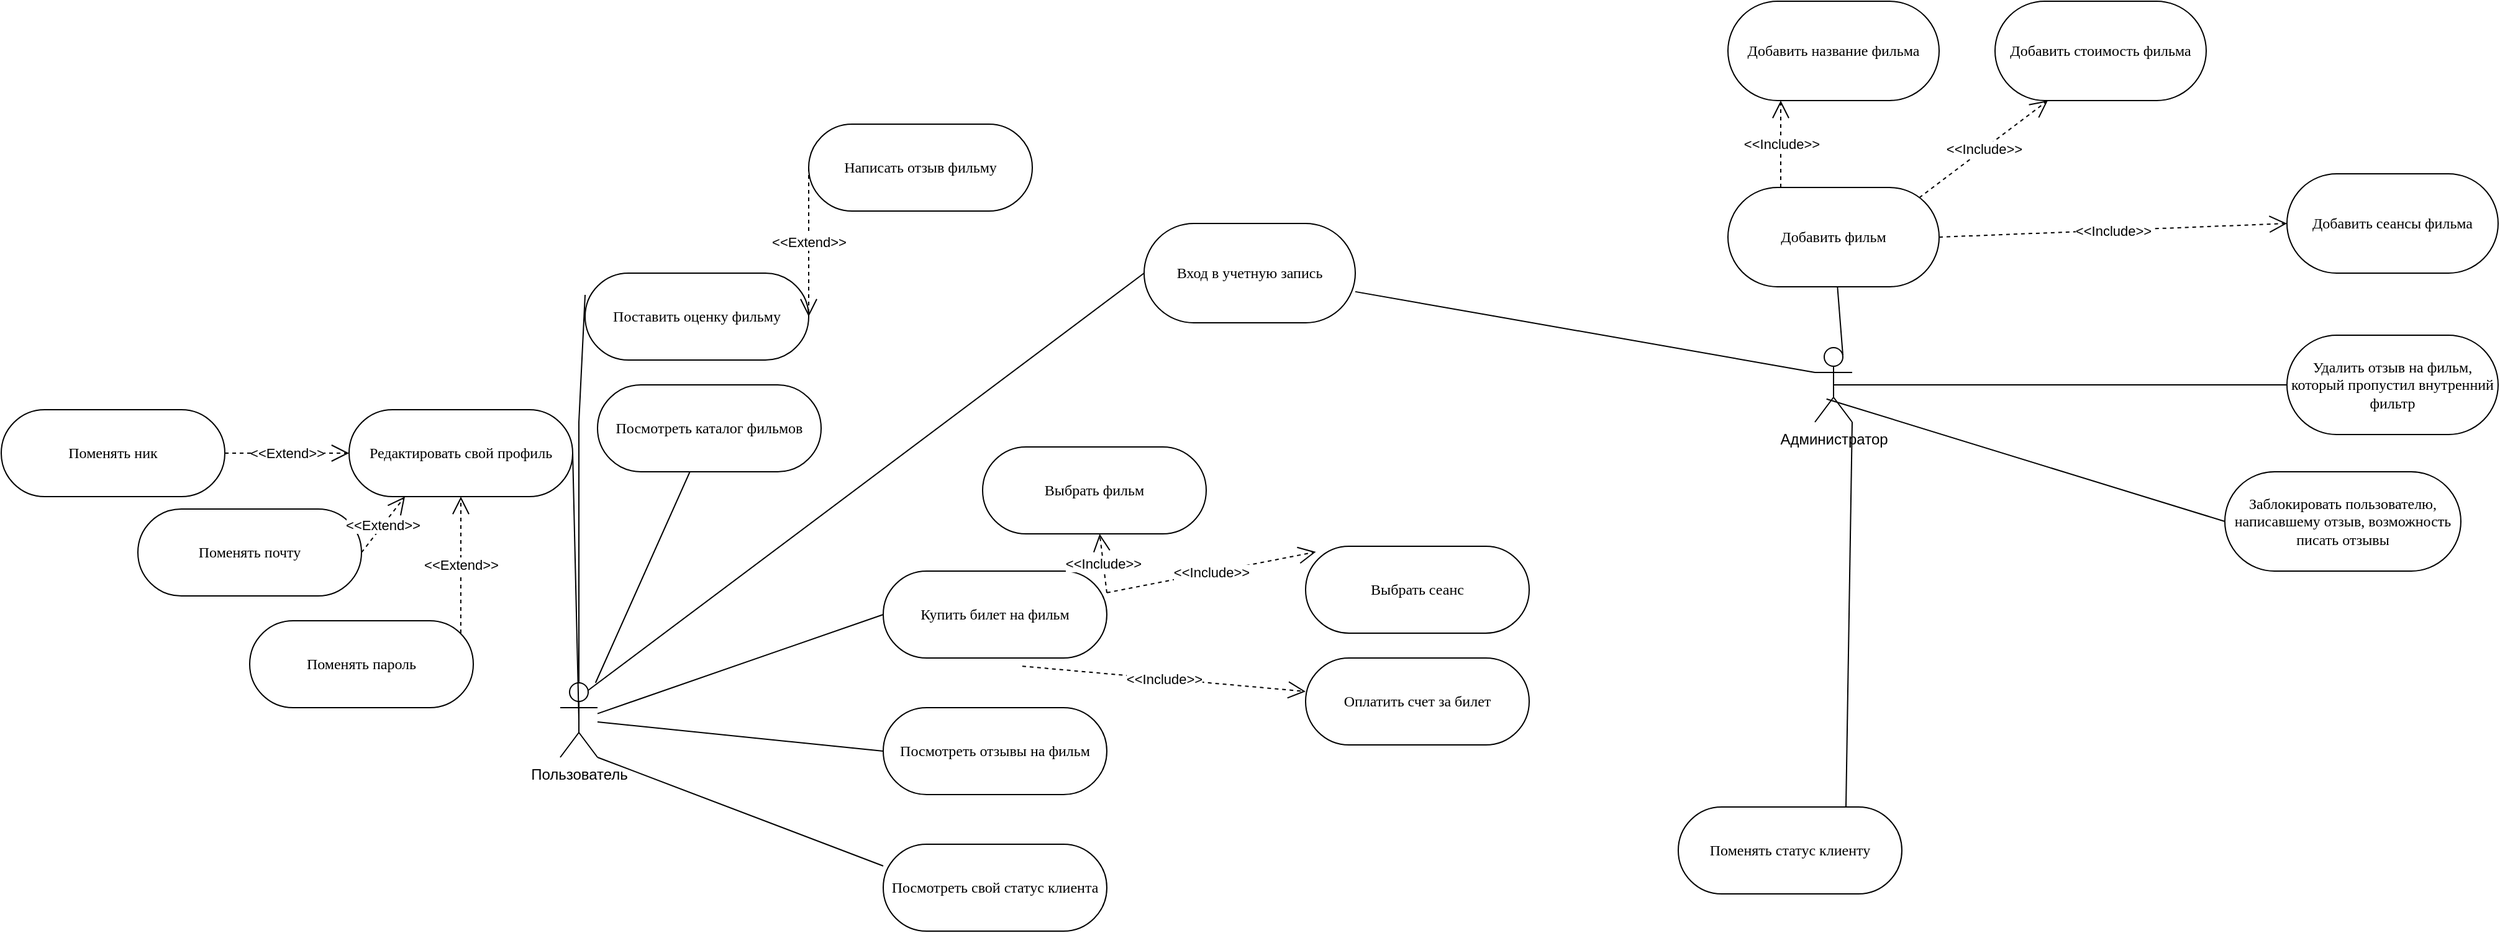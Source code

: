 <mxfile version="24.0.5" type="device">
  <diagram name="Page-1" id="0783ab3e-0a74-02c8-0abd-f7b4e66b4bec">
    <mxGraphModel dx="3612" dy="-204" grid="1" gridSize="10" guides="1" tooltips="1" connect="1" arrows="1" fold="1" page="1" pageScale="1" pageWidth="850" pageHeight="1100" background="none" math="0" shadow="0">
      <root>
        <mxCell id="0" />
        <mxCell id="1" parent="0" />
        <mxCell id="gXNQpkiOnZ2-3wOrajNW-1" value="Пользователь" style="shape=umlActor;verticalLabelPosition=bottom;verticalAlign=top;html=1;" parent="1" vertex="1">
          <mxGeometry x="-730" y="1710" width="30" height="60" as="geometry" />
        </mxCell>
        <mxCell id="gXNQpkiOnZ2-3wOrajNW-6" value="Вход в учетную запись" style="rounded=1;whiteSpace=wrap;html=1;shadow=0;comic=0;labelBackgroundColor=none;strokeWidth=1;fontFamily=Verdana;fontSize=12;align=center;arcSize=50;" parent="1" vertex="1">
          <mxGeometry x="-260" y="1340" width="170" height="80" as="geometry" />
        </mxCell>
        <mxCell id="gXNQpkiOnZ2-3wOrajNW-11" value="Поставить оценку фильму" style="rounded=1;whiteSpace=wrap;html=1;shadow=0;comic=0;labelBackgroundColor=none;strokeWidth=1;fontFamily=Verdana;fontSize=12;align=center;arcSize=50;" parent="1" vertex="1">
          <mxGeometry x="-710" y="1380" width="180" height="70" as="geometry" />
        </mxCell>
        <mxCell id="gXNQpkiOnZ2-3wOrajNW-12" value="Написать отзыв фильму" style="rounded=1;whiteSpace=wrap;html=1;shadow=0;comic=0;labelBackgroundColor=none;strokeWidth=1;fontFamily=Verdana;fontSize=12;align=center;arcSize=50;" parent="1" vertex="1">
          <mxGeometry x="-530" y="1260" width="180" height="70" as="geometry" />
        </mxCell>
        <mxCell id="gXNQpkiOnZ2-3wOrajNW-15" value="&amp;lt;&amp;lt;Extend&amp;gt;&amp;gt;" style="endArrow=open;endSize=12;dashed=1;html=1;rounded=0;exitX=0;exitY=0.5;exitDx=0;exitDy=0;entryX=1;entryY=0.5;entryDx=0;entryDy=0;" parent="1" source="gXNQpkiOnZ2-3wOrajNW-12" target="gXNQpkiOnZ2-3wOrajNW-11" edge="1">
          <mxGeometry width="160" relative="1" as="geometry">
            <mxPoint x="190" y="1450" as="sourcePoint" />
            <mxPoint x="260" y="1590" as="targetPoint" />
          </mxGeometry>
        </mxCell>
        <mxCell id="gXNQpkiOnZ2-3wOrajNW-18" value="" style="endArrow=none;html=1;rounded=0;entryX=0;entryY=0.25;entryDx=0;entryDy=0;" parent="1" source="gXNQpkiOnZ2-3wOrajNW-1" target="gXNQpkiOnZ2-3wOrajNW-11" edge="1">
          <mxGeometry width="50" height="50" relative="1" as="geometry">
            <mxPoint x="420" y="1490" as="sourcePoint" />
            <mxPoint x="470" y="1440" as="targetPoint" />
            <Array as="points">
              <mxPoint x="-715" y="1500" />
            </Array>
          </mxGeometry>
        </mxCell>
        <mxCell id="gXNQpkiOnZ2-3wOrajNW-19" value="" style="endArrow=none;html=1;rounded=0;exitX=0.75;exitY=0.1;exitDx=0;exitDy=0;exitPerimeter=0;entryX=0;entryY=0.5;entryDx=0;entryDy=0;" parent="1" source="gXNQpkiOnZ2-3wOrajNW-1" target="gXNQpkiOnZ2-3wOrajNW-6" edge="1">
          <mxGeometry width="50" height="50" relative="1" as="geometry">
            <mxPoint x="-130" y="1270" as="sourcePoint" />
            <mxPoint x="-250" y="1393" as="targetPoint" />
          </mxGeometry>
        </mxCell>
        <mxCell id="gXNQpkiOnZ2-3wOrajNW-23" value="Купить билет на фильм" style="rounded=1;whiteSpace=wrap;html=1;shadow=0;comic=0;labelBackgroundColor=none;strokeWidth=1;fontFamily=Verdana;fontSize=12;align=center;arcSize=50;" parent="1" vertex="1">
          <mxGeometry x="-470" y="1620" width="180" height="70" as="geometry" />
        </mxCell>
        <mxCell id="gXNQpkiOnZ2-3wOrajNW-24" value="Выбрать фильм" style="rounded=1;whiteSpace=wrap;html=1;shadow=0;comic=0;labelBackgroundColor=none;strokeWidth=1;fontFamily=Verdana;fontSize=12;align=center;arcSize=50;" parent="1" vertex="1">
          <mxGeometry x="-390" y="1520" width="180" height="70" as="geometry" />
        </mxCell>
        <mxCell id="gXNQpkiOnZ2-3wOrajNW-25" value="Выбрать сеанс" style="rounded=1;whiteSpace=wrap;html=1;shadow=0;comic=0;labelBackgroundColor=none;strokeWidth=1;fontFamily=Verdana;fontSize=12;align=center;arcSize=50;" parent="1" vertex="1">
          <mxGeometry x="-130" y="1600" width="180" height="70" as="geometry" />
        </mxCell>
        <mxCell id="gXNQpkiOnZ2-3wOrajNW-26" value="&amp;lt;&amp;lt;Include&amp;gt;&amp;gt;" style="endArrow=open;endSize=12;dashed=1;html=1;rounded=0;exitX=1;exitY=0.25;exitDx=0;exitDy=0;" parent="1" source="gXNQpkiOnZ2-3wOrajNW-23" target="gXNQpkiOnZ2-3wOrajNW-24" edge="1">
          <mxGeometry width="160" relative="1" as="geometry">
            <mxPoint x="150" y="1245" as="sourcePoint" />
            <mxPoint x="320" y="1250" as="targetPoint" />
          </mxGeometry>
        </mxCell>
        <mxCell id="gXNQpkiOnZ2-3wOrajNW-27" value="&amp;lt;&amp;lt;Include&amp;gt;&amp;gt;" style="endArrow=open;endSize=12;dashed=1;html=1;rounded=0;entryX=0.046;entryY=0.065;entryDx=0;entryDy=0;entryPerimeter=0;" parent="1" source="gXNQpkiOnZ2-3wOrajNW-23" target="gXNQpkiOnZ2-3wOrajNW-25" edge="1">
          <mxGeometry width="160" relative="1" as="geometry">
            <mxPoint x="130" y="1548" as="sourcePoint" />
            <mxPoint x="170" y="1559" as="targetPoint" />
            <Array as="points" />
          </mxGeometry>
        </mxCell>
        <mxCell id="gXNQpkiOnZ2-3wOrajNW-28" value="Оплатить счет за билет" style="rounded=1;whiteSpace=wrap;html=1;shadow=0;comic=0;labelBackgroundColor=none;strokeWidth=1;fontFamily=Verdana;fontSize=12;align=center;arcSize=50;" parent="1" vertex="1">
          <mxGeometry x="-130" y="1690" width="180" height="70" as="geometry" />
        </mxCell>
        <mxCell id="gXNQpkiOnZ2-3wOrajNW-29" value="&amp;lt;&amp;lt;Include&amp;gt;&amp;gt;" style="endArrow=open;endSize=12;dashed=1;html=1;rounded=0;exitX=0.622;exitY=1.094;exitDx=0;exitDy=0;exitPerimeter=0;" parent="1" source="gXNQpkiOnZ2-3wOrajNW-23" target="gXNQpkiOnZ2-3wOrajNW-28" edge="1">
          <mxGeometry width="160" relative="1" as="geometry">
            <mxPoint x="84" y="1600" as="sourcePoint" />
            <mxPoint x="178" y="1675" as="targetPoint" />
            <Array as="points" />
          </mxGeometry>
        </mxCell>
        <mxCell id="gXNQpkiOnZ2-3wOrajNW-30" value="" style="endArrow=none;html=1;rounded=0;entryX=0;entryY=0.5;entryDx=0;entryDy=0;" parent="1" source="gXNQpkiOnZ2-3wOrajNW-1" target="gXNQpkiOnZ2-3wOrajNW-23" edge="1">
          <mxGeometry width="50" height="50" relative="1" as="geometry">
            <mxPoint x="-120" y="1292" as="sourcePoint" />
            <mxPoint x="10" y="1388" as="targetPoint" />
          </mxGeometry>
        </mxCell>
        <mxCell id="gXNQpkiOnZ2-3wOrajNW-31" value="Посмотреть каталог фильмов" style="rounded=1;whiteSpace=wrap;html=1;shadow=0;comic=0;labelBackgroundColor=none;strokeWidth=1;fontFamily=Verdana;fontSize=12;align=center;arcSize=50;" parent="1" vertex="1">
          <mxGeometry x="-700" y="1470" width="180" height="70" as="geometry" />
        </mxCell>
        <mxCell id="gXNQpkiOnZ2-3wOrajNW-32" value="Посмотреть отзывы на фильм" style="rounded=1;whiteSpace=wrap;html=1;shadow=0;comic=0;labelBackgroundColor=none;strokeWidth=1;fontFamily=Verdana;fontSize=12;align=center;arcSize=50;" parent="1" vertex="1">
          <mxGeometry x="-470" y="1730" width="180" height="70" as="geometry" />
        </mxCell>
        <mxCell id="gXNQpkiOnZ2-3wOrajNW-33" value="" style="endArrow=none;html=1;rounded=0;entryX=0;entryY=0.5;entryDx=0;entryDy=0;" parent="1" source="gXNQpkiOnZ2-3wOrajNW-1" target="gXNQpkiOnZ2-3wOrajNW-32" edge="1">
          <mxGeometry width="50" height="50" relative="1" as="geometry">
            <mxPoint x="-120" y="1310" as="sourcePoint" />
            <mxPoint x="-5" y="1530" as="targetPoint" />
          </mxGeometry>
        </mxCell>
        <mxCell id="gXNQpkiOnZ2-3wOrajNW-34" value="" style="endArrow=none;html=1;rounded=0;" parent="1" source="gXNQpkiOnZ2-3wOrajNW-1" target="gXNQpkiOnZ2-3wOrajNW-31" edge="1">
          <mxGeometry width="50" height="50" relative="1" as="geometry">
            <mxPoint x="-110" y="1320" as="sourcePoint" />
            <mxPoint x="5" y="1540" as="targetPoint" />
          </mxGeometry>
        </mxCell>
        <mxCell id="gXNQpkiOnZ2-3wOrajNW-35" value="Администратор" style="shape=umlActor;verticalLabelPosition=bottom;verticalAlign=top;html=1;" parent="1" vertex="1">
          <mxGeometry x="280" y="1440" width="30" height="60" as="geometry" />
        </mxCell>
        <mxCell id="gXNQpkiOnZ2-3wOrajNW-37" value="Добавить фильм" style="rounded=1;whiteSpace=wrap;html=1;shadow=0;comic=0;labelBackgroundColor=none;strokeWidth=1;fontFamily=Verdana;fontSize=12;align=center;arcSize=50;" parent="1" vertex="1">
          <mxGeometry x="210" y="1311" width="170" height="80" as="geometry" />
        </mxCell>
        <mxCell id="gXNQpkiOnZ2-3wOrajNW-38" value="" style="endArrow=none;html=1;rounded=0;exitX=0;exitY=0.333;exitDx=0;exitDy=0;exitPerimeter=0;" parent="1" source="gXNQpkiOnZ2-3wOrajNW-35" target="gXNQpkiOnZ2-3wOrajNW-6" edge="1">
          <mxGeometry width="50" height="50" relative="1" as="geometry">
            <mxPoint x="-120" y="1280" as="sourcePoint" />
            <mxPoint x="-80" y="1392.5" as="targetPoint" />
            <Array as="points" />
          </mxGeometry>
        </mxCell>
        <mxCell id="gXNQpkiOnZ2-3wOrajNW-39" value="Добавить название фильма" style="rounded=1;whiteSpace=wrap;html=1;shadow=0;comic=0;labelBackgroundColor=none;strokeWidth=1;fontFamily=Verdana;fontSize=12;align=center;arcSize=50;" parent="1" vertex="1">
          <mxGeometry x="210" y="1161" width="170" height="80" as="geometry" />
        </mxCell>
        <mxCell id="gXNQpkiOnZ2-3wOrajNW-40" value="Добавить стоимость фильма" style="rounded=1;whiteSpace=wrap;html=1;shadow=0;comic=0;labelBackgroundColor=none;strokeWidth=1;fontFamily=Verdana;fontSize=12;align=center;arcSize=50;" parent="1" vertex="1">
          <mxGeometry x="425" y="1161" width="170" height="80" as="geometry" />
        </mxCell>
        <mxCell id="gXNQpkiOnZ2-3wOrajNW-41" value="Добавить сеансы фильма" style="rounded=1;whiteSpace=wrap;html=1;shadow=0;comic=0;labelBackgroundColor=none;strokeWidth=1;fontFamily=Verdana;fontSize=12;align=center;arcSize=50;" parent="1" vertex="1">
          <mxGeometry x="660" y="1300" width="170" height="80" as="geometry" />
        </mxCell>
        <mxCell id="gXNQpkiOnZ2-3wOrajNW-42" value="&amp;lt;&amp;lt;Include&amp;gt;&amp;gt;" style="endArrow=open;endSize=12;dashed=1;html=1;rounded=0;exitX=0.25;exitY=0;exitDx=0;exitDy=0;entryX=0.25;entryY=1;entryDx=0;entryDy=0;" parent="1" source="gXNQpkiOnZ2-3wOrajNW-37" target="gXNQpkiOnZ2-3wOrajNW-39" edge="1">
          <mxGeometry width="160" relative="1" as="geometry">
            <mxPoint x="410" y="1301" as="sourcePoint" />
            <mxPoint x="580" y="1306" as="targetPoint" />
          </mxGeometry>
        </mxCell>
        <mxCell id="gXNQpkiOnZ2-3wOrajNW-43" value="&amp;lt;&amp;lt;Include&amp;gt;&amp;gt;" style="endArrow=open;endSize=12;dashed=1;html=1;rounded=0;exitX=0.906;exitY=0.103;exitDx=0;exitDy=0;entryX=0.25;entryY=1;entryDx=0;entryDy=0;exitPerimeter=0;" parent="1" source="gXNQpkiOnZ2-3wOrajNW-37" target="gXNQpkiOnZ2-3wOrajNW-40" edge="1">
          <mxGeometry width="160" relative="1" as="geometry">
            <mxPoint x="580" y="1240" as="sourcePoint" />
            <mxPoint x="563" y="1200" as="targetPoint" />
            <Array as="points" />
          </mxGeometry>
        </mxCell>
        <mxCell id="gXNQpkiOnZ2-3wOrajNW-44" value="&amp;lt;&amp;lt;Include&amp;gt;&amp;gt;" style="endArrow=open;endSize=12;dashed=1;html=1;rounded=0;exitX=1;exitY=0.5;exitDx=0;exitDy=0;entryX=0;entryY=0.5;entryDx=0;entryDy=0;" parent="1" source="gXNQpkiOnZ2-3wOrajNW-37" target="gXNQpkiOnZ2-3wOrajNW-41" edge="1">
          <mxGeometry width="160" relative="1" as="geometry">
            <mxPoint x="714" y="1268" as="sourcePoint" />
            <mxPoint x="783" y="1200" as="targetPoint" />
            <Array as="points" />
          </mxGeometry>
        </mxCell>
        <mxCell id="gXNQpkiOnZ2-3wOrajNW-45" value="" style="endArrow=none;html=1;rounded=0;entryX=0.75;entryY=0.1;entryDx=0;entryDy=0;entryPerimeter=0;" parent="1" source="gXNQpkiOnZ2-3wOrajNW-37" target="gXNQpkiOnZ2-3wOrajNW-35" edge="1">
          <mxGeometry width="50" height="50" relative="1" as="geometry">
            <mxPoint x="800" y="1334" as="sourcePoint" />
            <mxPoint x="700" y="1520" as="targetPoint" />
          </mxGeometry>
        </mxCell>
        <mxCell id="gXNQpkiOnZ2-3wOrajNW-46" value="Удалить отзыв на фильм, который пропустил внутренний фильтр" style="rounded=1;whiteSpace=wrap;html=1;shadow=0;comic=0;labelBackgroundColor=none;strokeWidth=1;fontFamily=Verdana;fontSize=12;align=center;arcSize=50;" parent="1" vertex="1">
          <mxGeometry x="660" y="1430" width="170" height="80" as="geometry" />
        </mxCell>
        <mxCell id="gXNQpkiOnZ2-3wOrajNW-47" value="" style="endArrow=none;html=1;rounded=0;exitX=0;exitY=0.5;exitDx=0;exitDy=0;entryX=0.5;entryY=0.5;entryDx=0;entryDy=0;entryPerimeter=0;" parent="1" source="gXNQpkiOnZ2-3wOrajNW-46" target="gXNQpkiOnZ2-3wOrajNW-35" edge="1">
          <mxGeometry width="50" height="50" relative="1" as="geometry">
            <mxPoint x="698" y="1350" as="sourcePoint" />
            <mxPoint x="710" y="1530" as="targetPoint" />
          </mxGeometry>
        </mxCell>
        <mxCell id="gXNQpkiOnZ2-3wOrajNW-48" value="Заблокировать пользователю, написавшему отзыв, возможность писать отзывы" style="rounded=1;whiteSpace=wrap;html=1;shadow=0;comic=0;labelBackgroundColor=none;strokeWidth=1;fontFamily=Verdana;fontSize=12;align=center;arcSize=50;" parent="1" vertex="1">
          <mxGeometry x="610" y="1540" width="190" height="80" as="geometry" />
        </mxCell>
        <mxCell id="nQvtUVdUe-XbGL-Weh8b-1" value="Посмотреть свой статус клиента" style="rounded=1;whiteSpace=wrap;html=1;shadow=0;comic=0;labelBackgroundColor=none;strokeWidth=1;fontFamily=Verdana;fontSize=12;align=center;arcSize=50;" parent="1" vertex="1">
          <mxGeometry x="-470" y="1840" width="180" height="70" as="geometry" />
        </mxCell>
        <mxCell id="nQvtUVdUe-XbGL-Weh8b-2" value="" style="endArrow=none;html=1;rounded=0;entryX=0;entryY=0.25;entryDx=0;entryDy=0;exitX=1;exitY=1;exitDx=0;exitDy=0;exitPerimeter=0;" parent="1" source="gXNQpkiOnZ2-3wOrajNW-1" target="nQvtUVdUe-XbGL-Weh8b-1" edge="1">
          <mxGeometry width="50" height="50" relative="1" as="geometry">
            <mxPoint x="-132" y="1311" as="sourcePoint" />
            <mxPoint x="-95" y="1652" as="targetPoint" />
            <Array as="points" />
          </mxGeometry>
        </mxCell>
        <mxCell id="nQvtUVdUe-XbGL-Weh8b-3" value="Поменять статус клиенту" style="rounded=1;whiteSpace=wrap;html=1;shadow=0;comic=0;labelBackgroundColor=none;strokeWidth=1;fontFamily=Verdana;fontSize=12;align=center;arcSize=50;" parent="1" vertex="1">
          <mxGeometry x="170" y="1810" width="180" height="70" as="geometry" />
        </mxCell>
        <mxCell id="nQvtUVdUe-XbGL-Weh8b-4" value="" style="endArrow=none;html=1;rounded=0;exitX=0.75;exitY=0;exitDx=0;exitDy=0;entryX=1;entryY=1;entryDx=0;entryDy=0;entryPerimeter=0;" parent="1" source="nQvtUVdUe-XbGL-Weh8b-3" target="gXNQpkiOnZ2-3wOrajNW-35" edge="1">
          <mxGeometry width="50" height="50" relative="1" as="geometry">
            <mxPoint x="850" y="1490" as="sourcePoint" />
            <mxPoint x="680" y="1570" as="targetPoint" />
          </mxGeometry>
        </mxCell>
        <mxCell id="nQvtUVdUe-XbGL-Weh8b-5" value="Редактировать свой профиль" style="rounded=1;whiteSpace=wrap;html=1;shadow=0;comic=0;labelBackgroundColor=none;strokeWidth=1;fontFamily=Verdana;fontSize=12;align=center;arcSize=50;" parent="1" vertex="1">
          <mxGeometry x="-900" y="1490" width="180" height="70" as="geometry" />
        </mxCell>
        <mxCell id="nQvtUVdUe-XbGL-Weh8b-6" value="" style="endArrow=none;html=1;rounded=0;exitX=1;exitY=0.5;exitDx=0;exitDy=0;entryX=0.5;entryY=0.5;entryDx=0;entryDy=0;entryPerimeter=0;" parent="1" source="nQvtUVdUe-XbGL-Weh8b-5" target="gXNQpkiOnZ2-3wOrajNW-1" edge="1">
          <mxGeometry width="50" height="50" relative="1" as="geometry">
            <mxPoint x="170" y="1490" as="sourcePoint" />
            <mxPoint x="220" y="1440" as="targetPoint" />
          </mxGeometry>
        </mxCell>
        <mxCell id="nQvtUVdUe-XbGL-Weh8b-7" value="Поменять ник" style="rounded=1;whiteSpace=wrap;html=1;shadow=0;comic=0;labelBackgroundColor=none;strokeWidth=1;fontFamily=Verdana;fontSize=12;align=center;arcSize=50;" parent="1" vertex="1">
          <mxGeometry x="-1180" y="1490" width="180" height="70" as="geometry" />
        </mxCell>
        <mxCell id="nQvtUVdUe-XbGL-Weh8b-8" value="Поменять почту" style="rounded=1;whiteSpace=wrap;html=1;shadow=0;comic=0;labelBackgroundColor=none;strokeWidth=1;fontFamily=Verdana;fontSize=12;align=center;arcSize=50;" parent="1" vertex="1">
          <mxGeometry x="-1070" y="1570" width="180" height="70" as="geometry" />
        </mxCell>
        <mxCell id="nQvtUVdUe-XbGL-Weh8b-9" value="Поменять пароль" style="rounded=1;whiteSpace=wrap;html=1;shadow=0;comic=0;labelBackgroundColor=none;strokeWidth=1;fontFamily=Verdana;fontSize=12;align=center;arcSize=50;" parent="1" vertex="1">
          <mxGeometry x="-980" y="1660" width="180" height="70" as="geometry" />
        </mxCell>
        <mxCell id="nQvtUVdUe-XbGL-Weh8b-11" value="&amp;lt;&amp;lt;Extend&amp;gt;&amp;gt;" style="endArrow=open;endSize=12;dashed=1;html=1;rounded=0;exitX=0.944;exitY=0.143;exitDx=0;exitDy=0;entryX=0.5;entryY=1;entryDx=0;entryDy=0;exitPerimeter=0;" parent="1" source="nQvtUVdUe-XbGL-Weh8b-9" target="nQvtUVdUe-XbGL-Weh8b-5" edge="1">
          <mxGeometry width="160" relative="1" as="geometry">
            <mxPoint x="290" y="1475" as="sourcePoint" />
            <mxPoint x="190" y="1405" as="targetPoint" />
            <Array as="points" />
          </mxGeometry>
        </mxCell>
        <mxCell id="nQvtUVdUe-XbGL-Weh8b-12" value="&amp;lt;&amp;lt;Extend&amp;gt;&amp;gt;" style="endArrow=open;endSize=12;dashed=1;html=1;rounded=0;exitX=1;exitY=0.5;exitDx=0;exitDy=0;entryX=0.25;entryY=1;entryDx=0;entryDy=0;" parent="1" source="nQvtUVdUe-XbGL-Weh8b-8" target="nQvtUVdUe-XbGL-Weh8b-5" edge="1">
          <mxGeometry width="160" relative="1" as="geometry">
            <mxPoint x="-500" y="1490" as="sourcePoint" />
            <mxPoint x="-360" y="1331" as="targetPoint" />
            <Array as="points" />
          </mxGeometry>
        </mxCell>
        <mxCell id="nQvtUVdUe-XbGL-Weh8b-13" value="&amp;lt;&amp;lt;Extend&amp;gt;&amp;gt;" style="endArrow=open;endSize=12;dashed=1;html=1;rounded=0;exitX=1;exitY=0.5;exitDx=0;exitDy=0;entryX=0;entryY=0.5;entryDx=0;entryDy=0;" parent="1" source="nQvtUVdUe-XbGL-Weh8b-7" target="nQvtUVdUe-XbGL-Weh8b-5" edge="1">
          <mxGeometry width="160" relative="1" as="geometry">
            <mxPoint x="-510" y="1405" as="sourcePoint" />
            <mxPoint x="-405" y="1331" as="targetPoint" />
            <Array as="points" />
          </mxGeometry>
        </mxCell>
        <mxCell id="wJ3_XlPmoZsy75980wk8-3" value="" style="endArrow=none;html=1;rounded=0;exitX=0;exitY=0.5;exitDx=0;exitDy=0;entryX=0.311;entryY=0.689;entryDx=0;entryDy=0;entryPerimeter=0;" edge="1" parent="1" source="gXNQpkiOnZ2-3wOrajNW-48" target="gXNQpkiOnZ2-3wOrajNW-35">
          <mxGeometry width="50" height="50" relative="1" as="geometry">
            <mxPoint x="670" y="1480" as="sourcePoint" />
            <mxPoint x="305" y="1480" as="targetPoint" />
          </mxGeometry>
        </mxCell>
      </root>
    </mxGraphModel>
  </diagram>
</mxfile>
